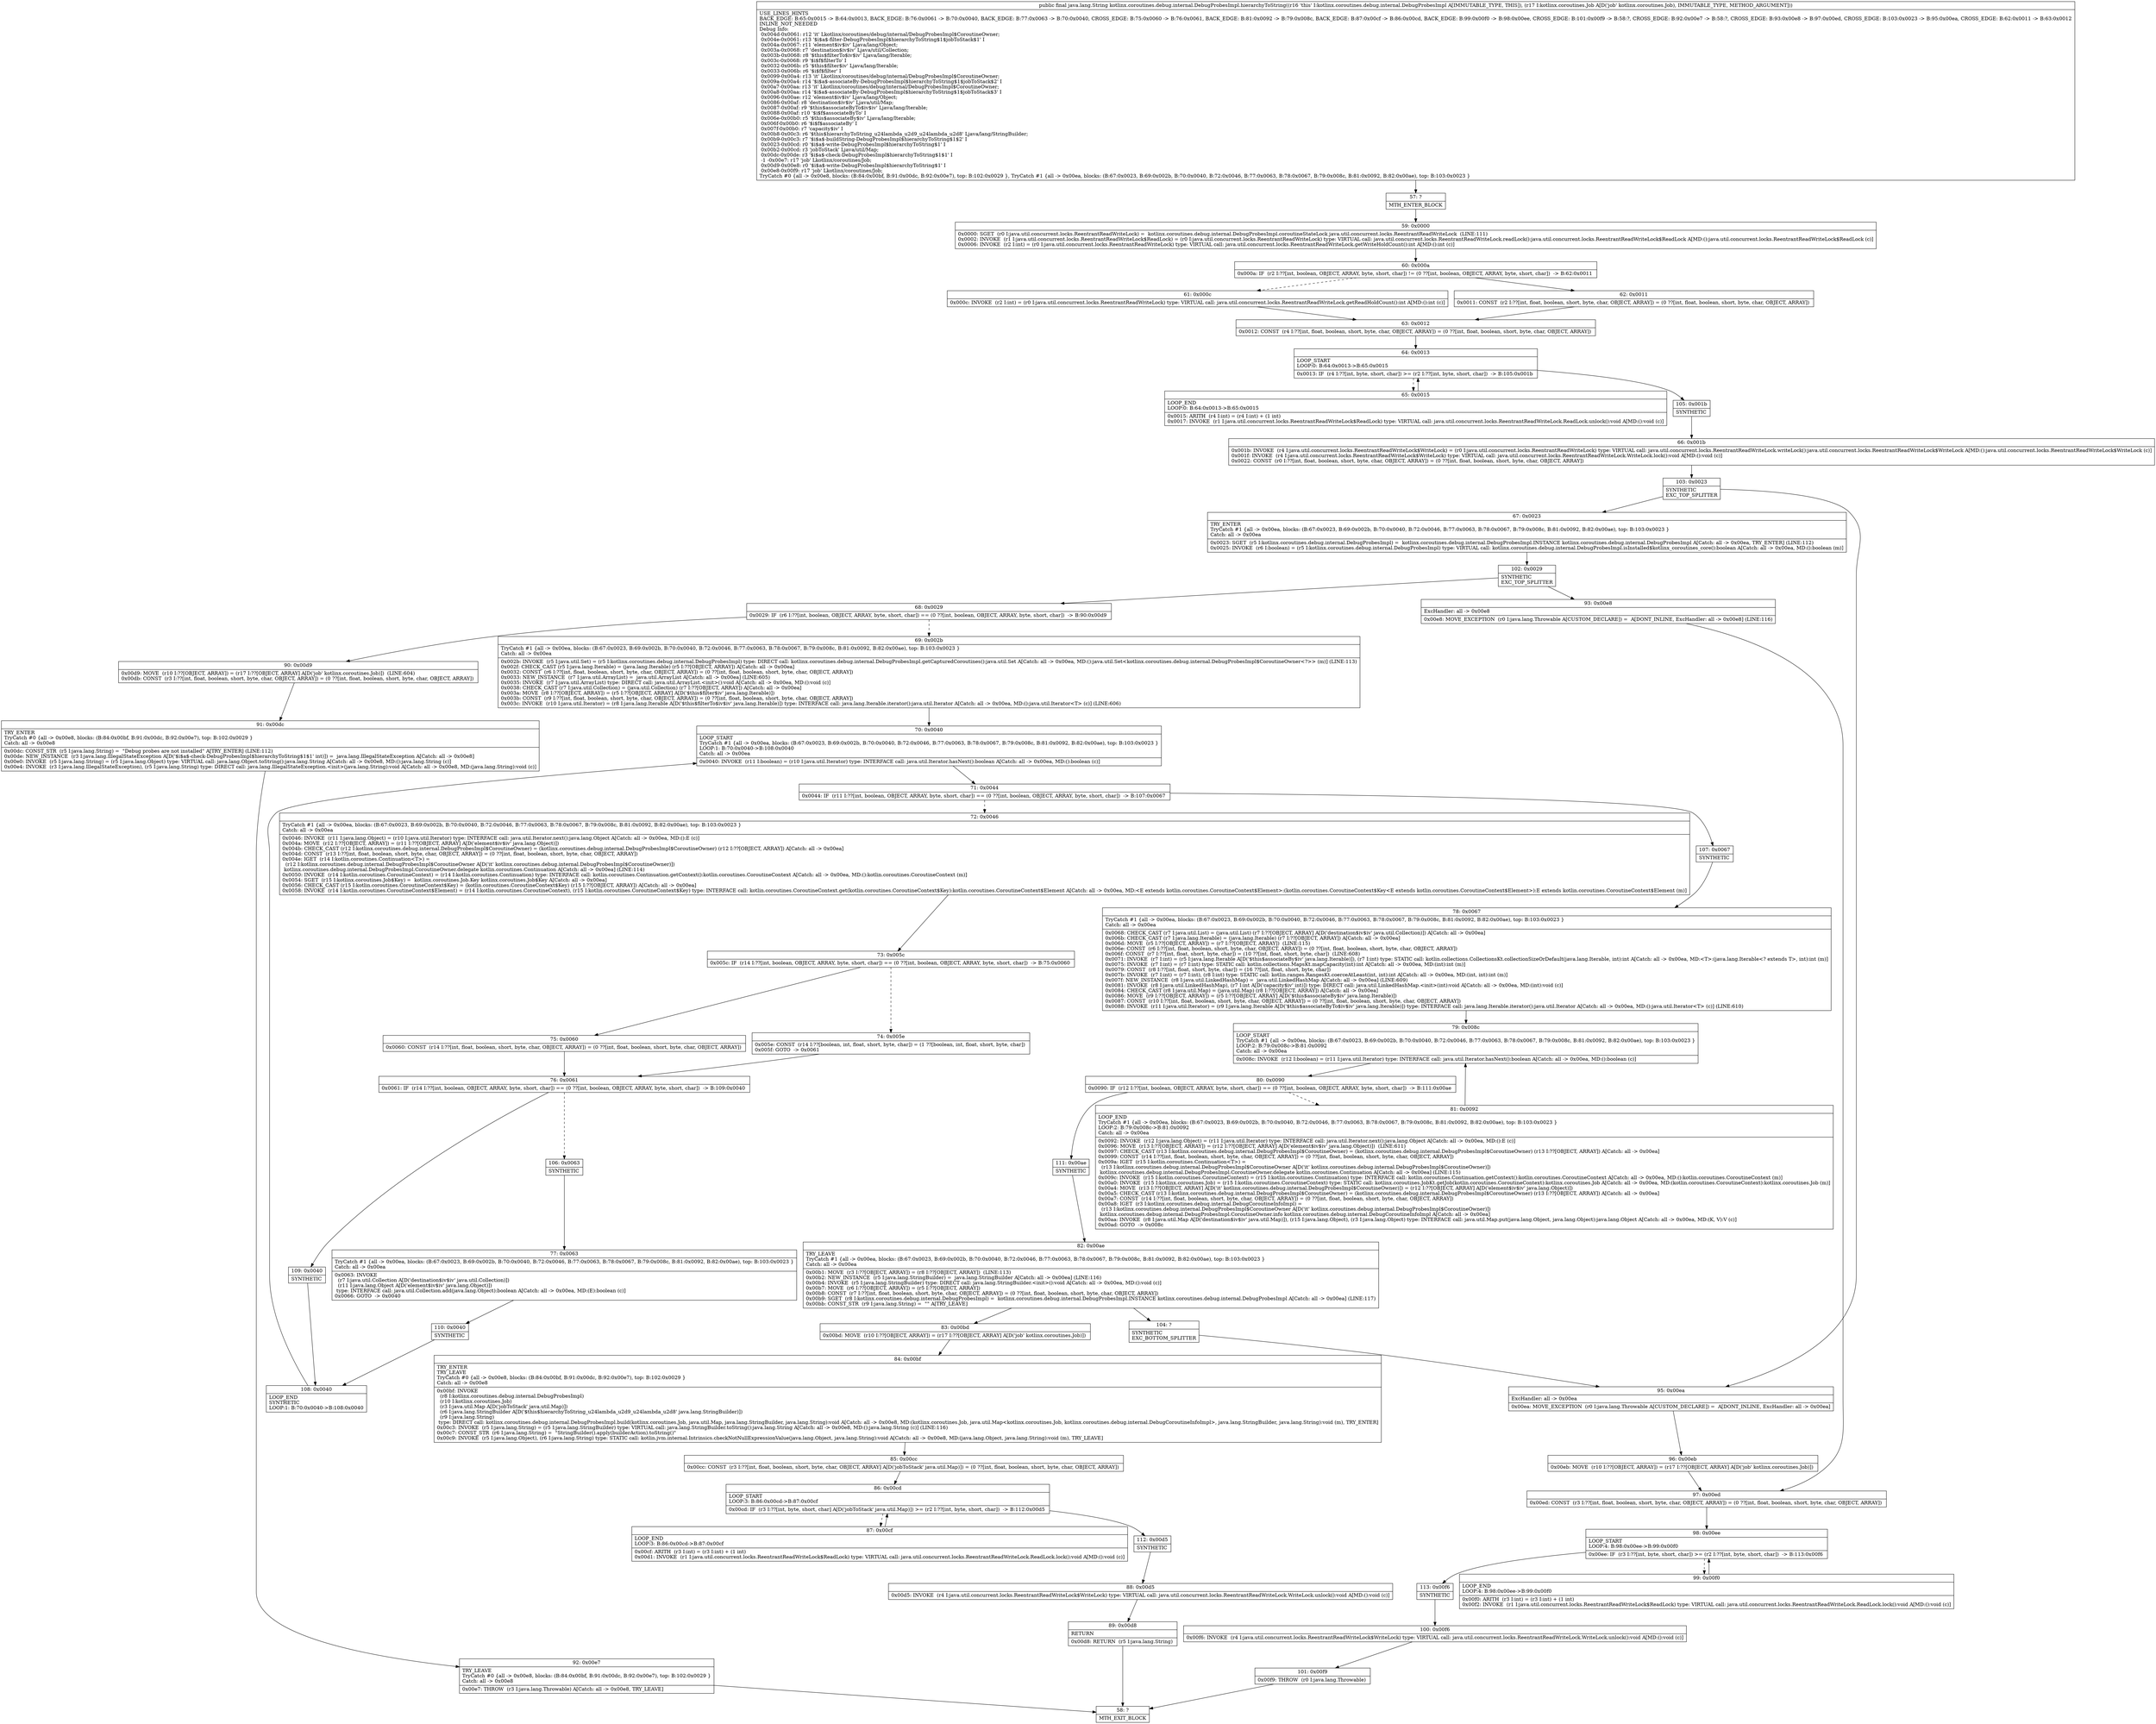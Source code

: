 digraph "CFG forkotlinx.coroutines.debug.internal.DebugProbesImpl.hierarchyToString(Lkotlinx\/coroutines\/Job;)Ljava\/lang\/String;" {
Node_57 [shape=record,label="{57\:\ ?|MTH_ENTER_BLOCK\l}"];
Node_59 [shape=record,label="{59\:\ 0x0000|0x0000: SGET  (r0 I:java.util.concurrent.locks.ReentrantReadWriteLock) =  kotlinx.coroutines.debug.internal.DebugProbesImpl.coroutineStateLock java.util.concurrent.locks.ReentrantReadWriteLock  (LINE:111)\l0x0002: INVOKE  (r1 I:java.util.concurrent.locks.ReentrantReadWriteLock$ReadLock) = (r0 I:java.util.concurrent.locks.ReentrantReadWriteLock) type: VIRTUAL call: java.util.concurrent.locks.ReentrantReadWriteLock.readLock():java.util.concurrent.locks.ReentrantReadWriteLock$ReadLock A[MD:():java.util.concurrent.locks.ReentrantReadWriteLock$ReadLock (c)]\l0x0006: INVOKE  (r2 I:int) = (r0 I:java.util.concurrent.locks.ReentrantReadWriteLock) type: VIRTUAL call: java.util.concurrent.locks.ReentrantReadWriteLock.getWriteHoldCount():int A[MD:():int (c)]\l}"];
Node_60 [shape=record,label="{60\:\ 0x000a|0x000a: IF  (r2 I:??[int, boolean, OBJECT, ARRAY, byte, short, char]) != (0 ??[int, boolean, OBJECT, ARRAY, byte, short, char])  \-\> B:62:0x0011 \l}"];
Node_61 [shape=record,label="{61\:\ 0x000c|0x000c: INVOKE  (r2 I:int) = (r0 I:java.util.concurrent.locks.ReentrantReadWriteLock) type: VIRTUAL call: java.util.concurrent.locks.ReentrantReadWriteLock.getReadHoldCount():int A[MD:():int (c)]\l}"];
Node_63 [shape=record,label="{63\:\ 0x0012|0x0012: CONST  (r4 I:??[int, float, boolean, short, byte, char, OBJECT, ARRAY]) = (0 ??[int, float, boolean, short, byte, char, OBJECT, ARRAY]) \l}"];
Node_64 [shape=record,label="{64\:\ 0x0013|LOOP_START\lLOOP:0: B:64:0x0013\-\>B:65:0x0015\l|0x0013: IF  (r4 I:??[int, byte, short, char]) \>= (r2 I:??[int, byte, short, char])  \-\> B:105:0x001b \l}"];
Node_65 [shape=record,label="{65\:\ 0x0015|LOOP_END\lLOOP:0: B:64:0x0013\-\>B:65:0x0015\l|0x0015: ARITH  (r4 I:int) = (r4 I:int) + (1 int) \l0x0017: INVOKE  (r1 I:java.util.concurrent.locks.ReentrantReadWriteLock$ReadLock) type: VIRTUAL call: java.util.concurrent.locks.ReentrantReadWriteLock.ReadLock.unlock():void A[MD:():void (c)]\l}"];
Node_105 [shape=record,label="{105\:\ 0x001b|SYNTHETIC\l}"];
Node_66 [shape=record,label="{66\:\ 0x001b|0x001b: INVOKE  (r4 I:java.util.concurrent.locks.ReentrantReadWriteLock$WriteLock) = (r0 I:java.util.concurrent.locks.ReentrantReadWriteLock) type: VIRTUAL call: java.util.concurrent.locks.ReentrantReadWriteLock.writeLock():java.util.concurrent.locks.ReentrantReadWriteLock$WriteLock A[MD:():java.util.concurrent.locks.ReentrantReadWriteLock$WriteLock (c)]\l0x001f: INVOKE  (r4 I:java.util.concurrent.locks.ReentrantReadWriteLock$WriteLock) type: VIRTUAL call: java.util.concurrent.locks.ReentrantReadWriteLock.WriteLock.lock():void A[MD:():void (c)]\l0x0022: CONST  (r0 I:??[int, float, boolean, short, byte, char, OBJECT, ARRAY]) = (0 ??[int, float, boolean, short, byte, char, OBJECT, ARRAY]) \l}"];
Node_103 [shape=record,label="{103\:\ 0x0023|SYNTHETIC\lEXC_TOP_SPLITTER\l}"];
Node_67 [shape=record,label="{67\:\ 0x0023|TRY_ENTER\lTryCatch #1 \{all \-\> 0x00ea, blocks: (B:67:0x0023, B:69:0x002b, B:70:0x0040, B:72:0x0046, B:77:0x0063, B:78:0x0067, B:79:0x008c, B:81:0x0092, B:82:0x00ae), top: B:103:0x0023 \}\lCatch: all \-\> 0x00ea\l|0x0023: SGET  (r5 I:kotlinx.coroutines.debug.internal.DebugProbesImpl) =  kotlinx.coroutines.debug.internal.DebugProbesImpl.INSTANCE kotlinx.coroutines.debug.internal.DebugProbesImpl A[Catch: all \-\> 0x00ea, TRY_ENTER] (LINE:112)\l0x0025: INVOKE  (r6 I:boolean) = (r5 I:kotlinx.coroutines.debug.internal.DebugProbesImpl) type: VIRTUAL call: kotlinx.coroutines.debug.internal.DebugProbesImpl.isInstalled$kotlinx_coroutines_core():boolean A[Catch: all \-\> 0x00ea, MD:():boolean (m)]\l}"];
Node_102 [shape=record,label="{102\:\ 0x0029|SYNTHETIC\lEXC_TOP_SPLITTER\l}"];
Node_68 [shape=record,label="{68\:\ 0x0029|0x0029: IF  (r6 I:??[int, boolean, OBJECT, ARRAY, byte, short, char]) == (0 ??[int, boolean, OBJECT, ARRAY, byte, short, char])  \-\> B:90:0x00d9 \l}"];
Node_69 [shape=record,label="{69\:\ 0x002b|TryCatch #1 \{all \-\> 0x00ea, blocks: (B:67:0x0023, B:69:0x002b, B:70:0x0040, B:72:0x0046, B:77:0x0063, B:78:0x0067, B:79:0x008c, B:81:0x0092, B:82:0x00ae), top: B:103:0x0023 \}\lCatch: all \-\> 0x00ea\l|0x002b: INVOKE  (r5 I:java.util.Set) = (r5 I:kotlinx.coroutines.debug.internal.DebugProbesImpl) type: DIRECT call: kotlinx.coroutines.debug.internal.DebugProbesImpl.getCapturedCoroutines():java.util.Set A[Catch: all \-\> 0x00ea, MD:():java.util.Set\<kotlinx.coroutines.debug.internal.DebugProbesImpl$CoroutineOwner\<?\>\> (m)] (LINE:113)\l0x002f: CHECK_CAST (r5 I:java.lang.Iterable) = (java.lang.Iterable) (r5 I:??[OBJECT, ARRAY]) A[Catch: all \-\> 0x00ea]\l0x0032: CONST  (r6 I:??[int, float, boolean, short, byte, char, OBJECT, ARRAY]) = (0 ??[int, float, boolean, short, byte, char, OBJECT, ARRAY]) \l0x0033: NEW_INSTANCE  (r7 I:java.util.ArrayList) =  java.util.ArrayList A[Catch: all \-\> 0x00ea] (LINE:605)\l0x0035: INVOKE  (r7 I:java.util.ArrayList) type: DIRECT call: java.util.ArrayList.\<init\>():void A[Catch: all \-\> 0x00ea, MD:():void (c)]\l0x0038: CHECK_CAST (r7 I:java.util.Collection) = (java.util.Collection) (r7 I:??[OBJECT, ARRAY]) A[Catch: all \-\> 0x00ea]\l0x003a: MOVE  (r8 I:??[OBJECT, ARRAY]) = (r5 I:??[OBJECT, ARRAY] A[D('$this$filter$iv' java.lang.Iterable)]) \l0x003b: CONST  (r9 I:??[int, float, boolean, short, byte, char, OBJECT, ARRAY]) = (0 ??[int, float, boolean, short, byte, char, OBJECT, ARRAY]) \l0x003c: INVOKE  (r10 I:java.util.Iterator) = (r8 I:java.lang.Iterable A[D('$this$filterTo$iv$iv' java.lang.Iterable)]) type: INTERFACE call: java.lang.Iterable.iterator():java.util.Iterator A[Catch: all \-\> 0x00ea, MD:():java.util.Iterator\<T\> (c)] (LINE:606)\l}"];
Node_70 [shape=record,label="{70\:\ 0x0040|LOOP_START\lTryCatch #1 \{all \-\> 0x00ea, blocks: (B:67:0x0023, B:69:0x002b, B:70:0x0040, B:72:0x0046, B:77:0x0063, B:78:0x0067, B:79:0x008c, B:81:0x0092, B:82:0x00ae), top: B:103:0x0023 \}\lLOOP:1: B:70:0x0040\-\>B:108:0x0040\lCatch: all \-\> 0x00ea\l|0x0040: INVOKE  (r11 I:boolean) = (r10 I:java.util.Iterator) type: INTERFACE call: java.util.Iterator.hasNext():boolean A[Catch: all \-\> 0x00ea, MD:():boolean (c)]\l}"];
Node_71 [shape=record,label="{71\:\ 0x0044|0x0044: IF  (r11 I:??[int, boolean, OBJECT, ARRAY, byte, short, char]) == (0 ??[int, boolean, OBJECT, ARRAY, byte, short, char])  \-\> B:107:0x0067 \l}"];
Node_72 [shape=record,label="{72\:\ 0x0046|TryCatch #1 \{all \-\> 0x00ea, blocks: (B:67:0x0023, B:69:0x002b, B:70:0x0040, B:72:0x0046, B:77:0x0063, B:78:0x0067, B:79:0x008c, B:81:0x0092, B:82:0x00ae), top: B:103:0x0023 \}\lCatch: all \-\> 0x00ea\l|0x0046: INVOKE  (r11 I:java.lang.Object) = (r10 I:java.util.Iterator) type: INTERFACE call: java.util.Iterator.next():java.lang.Object A[Catch: all \-\> 0x00ea, MD:():E (c)]\l0x004a: MOVE  (r12 I:??[OBJECT, ARRAY]) = (r11 I:??[OBJECT, ARRAY] A[D('element$iv$iv' java.lang.Object)]) \l0x004b: CHECK_CAST (r12 I:kotlinx.coroutines.debug.internal.DebugProbesImpl$CoroutineOwner) = (kotlinx.coroutines.debug.internal.DebugProbesImpl$CoroutineOwner) (r12 I:??[OBJECT, ARRAY]) A[Catch: all \-\> 0x00ea]\l0x004d: CONST  (r13 I:??[int, float, boolean, short, byte, char, OBJECT, ARRAY]) = (0 ??[int, float, boolean, short, byte, char, OBJECT, ARRAY]) \l0x004e: IGET  (r14 I:kotlin.coroutines.Continuation\<T\>) = \l  (r12 I:kotlinx.coroutines.debug.internal.DebugProbesImpl$CoroutineOwner A[D('it' kotlinx.coroutines.debug.internal.DebugProbesImpl$CoroutineOwner)])\l kotlinx.coroutines.debug.internal.DebugProbesImpl.CoroutineOwner.delegate kotlin.coroutines.Continuation A[Catch: all \-\> 0x00ea] (LINE:114)\l0x0050: INVOKE  (r14 I:kotlin.coroutines.CoroutineContext) = (r14 I:kotlin.coroutines.Continuation) type: INTERFACE call: kotlin.coroutines.Continuation.getContext():kotlin.coroutines.CoroutineContext A[Catch: all \-\> 0x00ea, MD:():kotlin.coroutines.CoroutineContext (m)]\l0x0054: SGET  (r15 I:kotlinx.coroutines.Job$Key) =  kotlinx.coroutines.Job.Key kotlinx.coroutines.Job$Key A[Catch: all \-\> 0x00ea]\l0x0056: CHECK_CAST (r15 I:kotlin.coroutines.CoroutineContext$Key) = (kotlin.coroutines.CoroutineContext$Key) (r15 I:??[OBJECT, ARRAY]) A[Catch: all \-\> 0x00ea]\l0x0058: INVOKE  (r14 I:kotlin.coroutines.CoroutineContext$Element) = (r14 I:kotlin.coroutines.CoroutineContext), (r15 I:kotlin.coroutines.CoroutineContext$Key) type: INTERFACE call: kotlin.coroutines.CoroutineContext.get(kotlin.coroutines.CoroutineContext$Key):kotlin.coroutines.CoroutineContext$Element A[Catch: all \-\> 0x00ea, MD:\<E extends kotlin.coroutines.CoroutineContext$Element\>:(kotlin.coroutines.CoroutineContext$Key\<E extends kotlin.coroutines.CoroutineContext$Element\>):E extends kotlin.coroutines.CoroutineContext$Element (m)]\l}"];
Node_73 [shape=record,label="{73\:\ 0x005c|0x005c: IF  (r14 I:??[int, boolean, OBJECT, ARRAY, byte, short, char]) == (0 ??[int, boolean, OBJECT, ARRAY, byte, short, char])  \-\> B:75:0x0060 \l}"];
Node_74 [shape=record,label="{74\:\ 0x005e|0x005e: CONST  (r14 I:??[boolean, int, float, short, byte, char]) = (1 ??[boolean, int, float, short, byte, char]) \l0x005f: GOTO  \-\> 0x0061 \l}"];
Node_76 [shape=record,label="{76\:\ 0x0061|0x0061: IF  (r14 I:??[int, boolean, OBJECT, ARRAY, byte, short, char]) == (0 ??[int, boolean, OBJECT, ARRAY, byte, short, char])  \-\> B:109:0x0040 \l}"];
Node_106 [shape=record,label="{106\:\ 0x0063|SYNTHETIC\l}"];
Node_77 [shape=record,label="{77\:\ 0x0063|TryCatch #1 \{all \-\> 0x00ea, blocks: (B:67:0x0023, B:69:0x002b, B:70:0x0040, B:72:0x0046, B:77:0x0063, B:78:0x0067, B:79:0x008c, B:81:0x0092, B:82:0x00ae), top: B:103:0x0023 \}\lCatch: all \-\> 0x00ea\l|0x0063: INVOKE  \l  (r7 I:java.util.Collection A[D('destination$iv$iv' java.util.Collection)])\l  (r11 I:java.lang.Object A[D('element$iv$iv' java.lang.Object)])\l type: INTERFACE call: java.util.Collection.add(java.lang.Object):boolean A[Catch: all \-\> 0x00ea, MD:(E):boolean (c)]\l0x0066: GOTO  \-\> 0x0040 \l}"];
Node_110 [shape=record,label="{110\:\ 0x0040|SYNTHETIC\l}"];
Node_108 [shape=record,label="{108\:\ 0x0040|LOOP_END\lSYNTHETIC\lLOOP:1: B:70:0x0040\-\>B:108:0x0040\l}"];
Node_109 [shape=record,label="{109\:\ 0x0040|SYNTHETIC\l}"];
Node_75 [shape=record,label="{75\:\ 0x0060|0x0060: CONST  (r14 I:??[int, float, boolean, short, byte, char, OBJECT, ARRAY]) = (0 ??[int, float, boolean, short, byte, char, OBJECT, ARRAY]) \l}"];
Node_107 [shape=record,label="{107\:\ 0x0067|SYNTHETIC\l}"];
Node_78 [shape=record,label="{78\:\ 0x0067|TryCatch #1 \{all \-\> 0x00ea, blocks: (B:67:0x0023, B:69:0x002b, B:70:0x0040, B:72:0x0046, B:77:0x0063, B:78:0x0067, B:79:0x008c, B:81:0x0092, B:82:0x00ae), top: B:103:0x0023 \}\lCatch: all \-\> 0x00ea\l|0x0068: CHECK_CAST (r7 I:java.util.List) = (java.util.List) (r7 I:??[OBJECT, ARRAY] A[D('destination$iv$iv' java.util.Collection)]) A[Catch: all \-\> 0x00ea]\l0x006b: CHECK_CAST (r7 I:java.lang.Iterable) = (java.lang.Iterable) (r7 I:??[OBJECT, ARRAY]) A[Catch: all \-\> 0x00ea]\l0x006d: MOVE  (r5 I:??[OBJECT, ARRAY]) = (r7 I:??[OBJECT, ARRAY])  (LINE:115)\l0x006e: CONST  (r6 I:??[int, float, boolean, short, byte, char, OBJECT, ARRAY]) = (0 ??[int, float, boolean, short, byte, char, OBJECT, ARRAY]) \l0x006f: CONST  (r7 I:??[int, float, short, byte, char]) = (10 ??[int, float, short, byte, char])  (LINE:608)\l0x0071: INVOKE  (r7 I:int) = (r5 I:java.lang.Iterable A[D('$this$associateBy$iv' java.lang.Iterable)]), (r7 I:int) type: STATIC call: kotlin.collections.CollectionsKt.collectionSizeOrDefault(java.lang.Iterable, int):int A[Catch: all \-\> 0x00ea, MD:\<T\>:(java.lang.Iterable\<? extends T\>, int):int (m)]\l0x0075: INVOKE  (r7 I:int) = (r7 I:int) type: STATIC call: kotlin.collections.MapsKt.mapCapacity(int):int A[Catch: all \-\> 0x00ea, MD:(int):int (m)]\l0x0079: CONST  (r8 I:??[int, float, short, byte, char]) = (16 ??[int, float, short, byte, char]) \l0x007b: INVOKE  (r7 I:int) = (r7 I:int), (r8 I:int) type: STATIC call: kotlin.ranges.RangesKt.coerceAtLeast(int, int):int A[Catch: all \-\> 0x00ea, MD:(int, int):int (m)]\l0x007f: NEW_INSTANCE  (r8 I:java.util.LinkedHashMap) =  java.util.LinkedHashMap A[Catch: all \-\> 0x00ea] (LINE:609)\l0x0081: INVOKE  (r8 I:java.util.LinkedHashMap), (r7 I:int A[D('capacity$iv' int)]) type: DIRECT call: java.util.LinkedHashMap.\<init\>(int):void A[Catch: all \-\> 0x00ea, MD:(int):void (c)]\l0x0084: CHECK_CAST (r8 I:java.util.Map) = (java.util.Map) (r8 I:??[OBJECT, ARRAY]) A[Catch: all \-\> 0x00ea]\l0x0086: MOVE  (r9 I:??[OBJECT, ARRAY]) = (r5 I:??[OBJECT, ARRAY] A[D('$this$associateBy$iv' java.lang.Iterable)]) \l0x0087: CONST  (r10 I:??[int, float, boolean, short, byte, char, OBJECT, ARRAY]) = (0 ??[int, float, boolean, short, byte, char, OBJECT, ARRAY]) \l0x0088: INVOKE  (r11 I:java.util.Iterator) = (r9 I:java.lang.Iterable A[D('$this$associateByTo$iv$iv' java.lang.Iterable)]) type: INTERFACE call: java.lang.Iterable.iterator():java.util.Iterator A[Catch: all \-\> 0x00ea, MD:():java.util.Iterator\<T\> (c)] (LINE:610)\l}"];
Node_79 [shape=record,label="{79\:\ 0x008c|LOOP_START\lTryCatch #1 \{all \-\> 0x00ea, blocks: (B:67:0x0023, B:69:0x002b, B:70:0x0040, B:72:0x0046, B:77:0x0063, B:78:0x0067, B:79:0x008c, B:81:0x0092, B:82:0x00ae), top: B:103:0x0023 \}\lLOOP:2: B:79:0x008c\-\>B:81:0x0092\lCatch: all \-\> 0x00ea\l|0x008c: INVOKE  (r12 I:boolean) = (r11 I:java.util.Iterator) type: INTERFACE call: java.util.Iterator.hasNext():boolean A[Catch: all \-\> 0x00ea, MD:():boolean (c)]\l}"];
Node_80 [shape=record,label="{80\:\ 0x0090|0x0090: IF  (r12 I:??[int, boolean, OBJECT, ARRAY, byte, short, char]) == (0 ??[int, boolean, OBJECT, ARRAY, byte, short, char])  \-\> B:111:0x00ae \l}"];
Node_81 [shape=record,label="{81\:\ 0x0092|LOOP_END\lTryCatch #1 \{all \-\> 0x00ea, blocks: (B:67:0x0023, B:69:0x002b, B:70:0x0040, B:72:0x0046, B:77:0x0063, B:78:0x0067, B:79:0x008c, B:81:0x0092, B:82:0x00ae), top: B:103:0x0023 \}\lLOOP:2: B:79:0x008c\-\>B:81:0x0092\lCatch: all \-\> 0x00ea\l|0x0092: INVOKE  (r12 I:java.lang.Object) = (r11 I:java.util.Iterator) type: INTERFACE call: java.util.Iterator.next():java.lang.Object A[Catch: all \-\> 0x00ea, MD:():E (c)]\l0x0096: MOVE  (r13 I:??[OBJECT, ARRAY]) = (r12 I:??[OBJECT, ARRAY] A[D('element$iv$iv' java.lang.Object)])  (LINE:611)\l0x0097: CHECK_CAST (r13 I:kotlinx.coroutines.debug.internal.DebugProbesImpl$CoroutineOwner) = (kotlinx.coroutines.debug.internal.DebugProbesImpl$CoroutineOwner) (r13 I:??[OBJECT, ARRAY]) A[Catch: all \-\> 0x00ea]\l0x0099: CONST  (r14 I:??[int, float, boolean, short, byte, char, OBJECT, ARRAY]) = (0 ??[int, float, boolean, short, byte, char, OBJECT, ARRAY]) \l0x009a: IGET  (r15 I:kotlin.coroutines.Continuation\<T\>) = \l  (r13 I:kotlinx.coroutines.debug.internal.DebugProbesImpl$CoroutineOwner A[D('it' kotlinx.coroutines.debug.internal.DebugProbesImpl$CoroutineOwner)])\l kotlinx.coroutines.debug.internal.DebugProbesImpl.CoroutineOwner.delegate kotlin.coroutines.Continuation A[Catch: all \-\> 0x00ea] (LINE:115)\l0x009c: INVOKE  (r15 I:kotlin.coroutines.CoroutineContext) = (r15 I:kotlin.coroutines.Continuation) type: INTERFACE call: kotlin.coroutines.Continuation.getContext():kotlin.coroutines.CoroutineContext A[Catch: all \-\> 0x00ea, MD:():kotlin.coroutines.CoroutineContext (m)]\l0x00a0: INVOKE  (r15 I:kotlinx.coroutines.Job) = (r15 I:kotlin.coroutines.CoroutineContext) type: STATIC call: kotlinx.coroutines.JobKt.getJob(kotlin.coroutines.CoroutineContext):kotlinx.coroutines.Job A[Catch: all \-\> 0x00ea, MD:(kotlin.coroutines.CoroutineContext):kotlinx.coroutines.Job (m)]\l0x00a4: MOVE  (r13 I:??[OBJECT, ARRAY] A[D('it' kotlinx.coroutines.debug.internal.DebugProbesImpl$CoroutineOwner)]) = (r12 I:??[OBJECT, ARRAY] A[D('element$iv$iv' java.lang.Object)]) \l0x00a5: CHECK_CAST (r13 I:kotlinx.coroutines.debug.internal.DebugProbesImpl$CoroutineOwner) = (kotlinx.coroutines.debug.internal.DebugProbesImpl$CoroutineOwner) (r13 I:??[OBJECT, ARRAY]) A[Catch: all \-\> 0x00ea]\l0x00a7: CONST  (r14 I:??[int, float, boolean, short, byte, char, OBJECT, ARRAY]) = (0 ??[int, float, boolean, short, byte, char, OBJECT, ARRAY]) \l0x00a8: IGET  (r3 I:kotlinx.coroutines.debug.internal.DebugCoroutineInfoImpl) = \l  (r13 I:kotlinx.coroutines.debug.internal.DebugProbesImpl$CoroutineOwner A[D('it' kotlinx.coroutines.debug.internal.DebugProbesImpl$CoroutineOwner)])\l kotlinx.coroutines.debug.internal.DebugProbesImpl.CoroutineOwner.info kotlinx.coroutines.debug.internal.DebugCoroutineInfoImpl A[Catch: all \-\> 0x00ea]\l0x00aa: INVOKE  (r8 I:java.util.Map A[D('destination$iv$iv' java.util.Map)]), (r15 I:java.lang.Object), (r3 I:java.lang.Object) type: INTERFACE call: java.util.Map.put(java.lang.Object, java.lang.Object):java.lang.Object A[Catch: all \-\> 0x00ea, MD:(K, V):V (c)]\l0x00ad: GOTO  \-\> 0x008c \l}"];
Node_111 [shape=record,label="{111\:\ 0x00ae|SYNTHETIC\l}"];
Node_82 [shape=record,label="{82\:\ 0x00ae|TRY_LEAVE\lTryCatch #1 \{all \-\> 0x00ea, blocks: (B:67:0x0023, B:69:0x002b, B:70:0x0040, B:72:0x0046, B:77:0x0063, B:78:0x0067, B:79:0x008c, B:81:0x0092, B:82:0x00ae), top: B:103:0x0023 \}\lCatch: all \-\> 0x00ea\l|0x00b1: MOVE  (r3 I:??[OBJECT, ARRAY]) = (r8 I:??[OBJECT, ARRAY])  (LINE:113)\l0x00b2: NEW_INSTANCE  (r5 I:java.lang.StringBuilder) =  java.lang.StringBuilder A[Catch: all \-\> 0x00ea] (LINE:116)\l0x00b4: INVOKE  (r5 I:java.lang.StringBuilder) type: DIRECT call: java.lang.StringBuilder.\<init\>():void A[Catch: all \-\> 0x00ea, MD:():void (c)]\l0x00b7: MOVE  (r6 I:??[OBJECT, ARRAY]) = (r5 I:??[OBJECT, ARRAY]) \l0x00b8: CONST  (r7 I:??[int, float, boolean, short, byte, char, OBJECT, ARRAY]) = (0 ??[int, float, boolean, short, byte, char, OBJECT, ARRAY]) \l0x00b9: SGET  (r8 I:kotlinx.coroutines.debug.internal.DebugProbesImpl) =  kotlinx.coroutines.debug.internal.DebugProbesImpl.INSTANCE kotlinx.coroutines.debug.internal.DebugProbesImpl A[Catch: all \-\> 0x00ea] (LINE:117)\l0x00bb: CONST_STR  (r9 I:java.lang.String) =  \"\" A[TRY_LEAVE]\l}"];
Node_83 [shape=record,label="{83\:\ 0x00bd|0x00bd: MOVE  (r10 I:??[OBJECT, ARRAY]) = (r17 I:??[OBJECT, ARRAY] A[D('job' kotlinx.coroutines.Job)]) \l}"];
Node_84 [shape=record,label="{84\:\ 0x00bf|TRY_ENTER\lTRY_LEAVE\lTryCatch #0 \{all \-\> 0x00e8, blocks: (B:84:0x00bf, B:91:0x00dc, B:92:0x00e7), top: B:102:0x0029 \}\lCatch: all \-\> 0x00e8\l|0x00bf: INVOKE  \l  (r8 I:kotlinx.coroutines.debug.internal.DebugProbesImpl)\l  (r10 I:kotlinx.coroutines.Job)\l  (r3 I:java.util.Map A[D('jobToStack' java.util.Map)])\l  (r6 I:java.lang.StringBuilder A[D('$this$hierarchyToString_u24lambda_u2d9_u24lambda_u2d8' java.lang.StringBuilder)])\l  (r9 I:java.lang.String)\l type: DIRECT call: kotlinx.coroutines.debug.internal.DebugProbesImpl.build(kotlinx.coroutines.Job, java.util.Map, java.lang.StringBuilder, java.lang.String):void A[Catch: all \-\> 0x00e8, MD:(kotlinx.coroutines.Job, java.util.Map\<kotlinx.coroutines.Job, kotlinx.coroutines.debug.internal.DebugCoroutineInfoImpl\>, java.lang.StringBuilder, java.lang.String):void (m), TRY_ENTER]\l0x00c3: INVOKE  (r5 I:java.lang.String) = (r5 I:java.lang.StringBuilder) type: VIRTUAL call: java.lang.StringBuilder.toString():java.lang.String A[Catch: all \-\> 0x00e8, MD:():java.lang.String (c)] (LINE:116)\l0x00c7: CONST_STR  (r6 I:java.lang.String) =  \"StringBuilder().apply(builderAction).toString()\" \l0x00c9: INVOKE  (r5 I:java.lang.Object), (r6 I:java.lang.String) type: STATIC call: kotlin.jvm.internal.Intrinsics.checkNotNullExpressionValue(java.lang.Object, java.lang.String):void A[Catch: all \-\> 0x00e8, MD:(java.lang.Object, java.lang.String):void (m), TRY_LEAVE]\l}"];
Node_85 [shape=record,label="{85\:\ 0x00cc|0x00cc: CONST  (r3 I:??[int, float, boolean, short, byte, char, OBJECT, ARRAY] A[D('jobToStack' java.util.Map)]) = (0 ??[int, float, boolean, short, byte, char, OBJECT, ARRAY]) \l}"];
Node_86 [shape=record,label="{86\:\ 0x00cd|LOOP_START\lLOOP:3: B:86:0x00cd\-\>B:87:0x00cf\l|0x00cd: IF  (r3 I:??[int, byte, short, char] A[D('jobToStack' java.util.Map)]) \>= (r2 I:??[int, byte, short, char])  \-\> B:112:0x00d5 \l}"];
Node_87 [shape=record,label="{87\:\ 0x00cf|LOOP_END\lLOOP:3: B:86:0x00cd\-\>B:87:0x00cf\l|0x00cf: ARITH  (r3 I:int) = (r3 I:int) + (1 int) \l0x00d1: INVOKE  (r1 I:java.util.concurrent.locks.ReentrantReadWriteLock$ReadLock) type: VIRTUAL call: java.util.concurrent.locks.ReentrantReadWriteLock.ReadLock.lock():void A[MD:():void (c)]\l}"];
Node_112 [shape=record,label="{112\:\ 0x00d5|SYNTHETIC\l}"];
Node_88 [shape=record,label="{88\:\ 0x00d5|0x00d5: INVOKE  (r4 I:java.util.concurrent.locks.ReentrantReadWriteLock$WriteLock) type: VIRTUAL call: java.util.concurrent.locks.ReentrantReadWriteLock.WriteLock.unlock():void A[MD:():void (c)]\l}"];
Node_89 [shape=record,label="{89\:\ 0x00d8|RETURN\l|0x00d8: RETURN  (r5 I:java.lang.String) \l}"];
Node_58 [shape=record,label="{58\:\ ?|MTH_EXIT_BLOCK\l}"];
Node_104 [shape=record,label="{104\:\ ?|SYNTHETIC\lEXC_BOTTOM_SPLITTER\l}"];
Node_90 [shape=record,label="{90\:\ 0x00d9|0x00d9: MOVE  (r10 I:??[OBJECT, ARRAY]) = (r17 I:??[OBJECT, ARRAY] A[D('job' kotlinx.coroutines.Job)])  (LINE:604)\l0x00db: CONST  (r3 I:??[int, float, boolean, short, byte, char, OBJECT, ARRAY]) = (0 ??[int, float, boolean, short, byte, char, OBJECT, ARRAY]) \l}"];
Node_91 [shape=record,label="{91\:\ 0x00dc|TRY_ENTER\lTryCatch #0 \{all \-\> 0x00e8, blocks: (B:84:0x00bf, B:91:0x00dc, B:92:0x00e7), top: B:102:0x0029 \}\lCatch: all \-\> 0x00e8\l|0x00dc: CONST_STR  (r5 I:java.lang.String) =  \"Debug probes are not installed\" A[TRY_ENTER] (LINE:112)\l0x00de: NEW_INSTANCE  (r3 I:java.lang.IllegalStateException A[D('$i$a$\-check\-DebugProbesImpl$hierarchyToString$1$1' int)]) =  java.lang.IllegalStateException A[Catch: all \-\> 0x00e8]\l0x00e0: INVOKE  (r5 I:java.lang.String) = (r5 I:java.lang.Object) type: VIRTUAL call: java.lang.Object.toString():java.lang.String A[Catch: all \-\> 0x00e8, MD:():java.lang.String (c)]\l0x00e4: INVOKE  (r3 I:java.lang.IllegalStateException), (r5 I:java.lang.String) type: DIRECT call: java.lang.IllegalStateException.\<init\>(java.lang.String):void A[Catch: all \-\> 0x00e8, MD:(java.lang.String):void (c)]\l}"];
Node_92 [shape=record,label="{92\:\ 0x00e7|TRY_LEAVE\lTryCatch #0 \{all \-\> 0x00e8, blocks: (B:84:0x00bf, B:91:0x00dc, B:92:0x00e7), top: B:102:0x0029 \}\lCatch: all \-\> 0x00e8\l|0x00e7: THROW  (r3 I:java.lang.Throwable) A[Catch: all \-\> 0x00e8, TRY_LEAVE]\l}"];
Node_93 [shape=record,label="{93\:\ 0x00e8|ExcHandler: all \-\> 0x00e8\l|0x00e8: MOVE_EXCEPTION  (r0 I:java.lang.Throwable A[CUSTOM_DECLARE]) =  A[DONT_INLINE, ExcHandler: all \-\> 0x00e8] (LINE:116)\l}"];
Node_97 [shape=record,label="{97\:\ 0x00ed|0x00ed: CONST  (r3 I:??[int, float, boolean, short, byte, char, OBJECT, ARRAY]) = (0 ??[int, float, boolean, short, byte, char, OBJECT, ARRAY]) \l}"];
Node_98 [shape=record,label="{98\:\ 0x00ee|LOOP_START\lLOOP:4: B:98:0x00ee\-\>B:99:0x00f0\l|0x00ee: IF  (r3 I:??[int, byte, short, char]) \>= (r2 I:??[int, byte, short, char])  \-\> B:113:0x00f6 \l}"];
Node_99 [shape=record,label="{99\:\ 0x00f0|LOOP_END\lLOOP:4: B:98:0x00ee\-\>B:99:0x00f0\l|0x00f0: ARITH  (r3 I:int) = (r3 I:int) + (1 int) \l0x00f2: INVOKE  (r1 I:java.util.concurrent.locks.ReentrantReadWriteLock$ReadLock) type: VIRTUAL call: java.util.concurrent.locks.ReentrantReadWriteLock.ReadLock.lock():void A[MD:():void (c)]\l}"];
Node_113 [shape=record,label="{113\:\ 0x00f6|SYNTHETIC\l}"];
Node_100 [shape=record,label="{100\:\ 0x00f6|0x00f6: INVOKE  (r4 I:java.util.concurrent.locks.ReentrantReadWriteLock$WriteLock) type: VIRTUAL call: java.util.concurrent.locks.ReentrantReadWriteLock.WriteLock.unlock():void A[MD:():void (c)]\l}"];
Node_101 [shape=record,label="{101\:\ 0x00f9|0x00f9: THROW  (r0 I:java.lang.Throwable) \l}"];
Node_95 [shape=record,label="{95\:\ 0x00ea|ExcHandler: all \-\> 0x00ea\l|0x00ea: MOVE_EXCEPTION  (r0 I:java.lang.Throwable A[CUSTOM_DECLARE]) =  A[DONT_INLINE, ExcHandler: all \-\> 0x00ea]\l}"];
Node_96 [shape=record,label="{96\:\ 0x00eb|0x00eb: MOVE  (r10 I:??[OBJECT, ARRAY]) = (r17 I:??[OBJECT, ARRAY] A[D('job' kotlinx.coroutines.Job)]) \l}"];
Node_62 [shape=record,label="{62\:\ 0x0011|0x0011: CONST  (r2 I:??[int, float, boolean, short, byte, char, OBJECT, ARRAY]) = (0 ??[int, float, boolean, short, byte, char, OBJECT, ARRAY]) \l}"];
MethodNode[shape=record,label="{public final java.lang.String kotlinx.coroutines.debug.internal.DebugProbesImpl.hierarchyToString((r16 'this' I:kotlinx.coroutines.debug.internal.DebugProbesImpl A[IMMUTABLE_TYPE, THIS]), (r17 I:kotlinx.coroutines.Job A[D('job' kotlinx.coroutines.Job), IMMUTABLE_TYPE, METHOD_ARGUMENT]))  | USE_LINES_HINTS\lBACK_EDGE: B:65:0x0015 \-\> B:64:0x0013, BACK_EDGE: B:76:0x0061 \-\> B:70:0x0040, BACK_EDGE: B:77:0x0063 \-\> B:70:0x0040, CROSS_EDGE: B:75:0x0060 \-\> B:76:0x0061, BACK_EDGE: B:81:0x0092 \-\> B:79:0x008c, BACK_EDGE: B:87:0x00cf \-\> B:86:0x00cd, BACK_EDGE: B:99:0x00f0 \-\> B:98:0x00ee, CROSS_EDGE: B:101:0x00f9 \-\> B:58:?, CROSS_EDGE: B:92:0x00e7 \-\> B:58:?, CROSS_EDGE: B:93:0x00e8 \-\> B:97:0x00ed, CROSS_EDGE: B:103:0x0023 \-\> B:95:0x00ea, CROSS_EDGE: B:62:0x0011 \-\> B:63:0x0012\lINLINE_NOT_NEEDED\lDebug Info:\l  0x004d\-0x0061: r12 'it' Lkotlinx\/coroutines\/debug\/internal\/DebugProbesImpl$CoroutineOwner;\l  0x004e\-0x0061: r13 '$i$a$\-filter\-DebugProbesImpl$hierarchyToString$1$jobToStack$1' I\l  0x004a\-0x0067: r11 'element$iv$iv' Ljava\/lang\/Object;\l  0x003a\-0x0068: r7 'destination$iv$iv' Ljava\/util\/Collection;\l  0x003b\-0x0068: r8 '$this$filterTo$iv$iv' Ljava\/lang\/Iterable;\l  0x003c\-0x0068: r9 '$i$f$filterTo' I\l  0x0032\-0x006b: r5 '$this$filter$iv' Ljava\/lang\/Iterable;\l  0x0033\-0x006b: r6 '$i$f$filter' I\l  0x0099\-0x00a4: r13 'it' Lkotlinx\/coroutines\/debug\/internal\/DebugProbesImpl$CoroutineOwner;\l  0x009a\-0x00a4: r14 '$i$a$\-associateBy\-DebugProbesImpl$hierarchyToString$1$jobToStack$2' I\l  0x00a7\-0x00aa: r13 'it' Lkotlinx\/coroutines\/debug\/internal\/DebugProbesImpl$CoroutineOwner;\l  0x00a8\-0x00aa: r14 '$i$a$\-associateBy\-DebugProbesImpl$hierarchyToString$1$jobToStack$3' I\l  0x0096\-0x00ae: r12 'element$iv$iv' Ljava\/lang\/Object;\l  0x0086\-0x00af: r8 'destination$iv$iv' Ljava\/util\/Map;\l  0x0087\-0x00af: r9 '$this$associateByTo$iv$iv' Ljava\/lang\/Iterable;\l  0x0088\-0x00af: r10 '$i$f$associateByTo' I\l  0x006e\-0x00b0: r5 '$this$associateBy$iv' Ljava\/lang\/Iterable;\l  0x006f\-0x00b0: r6 '$i$f$associateBy' I\l  0x007f\-0x00b0: r7 'capacity$iv' I\l  0x00b8\-0x00c3: r6 '$this$hierarchyToString_u24lambda_u2d9_u24lambda_u2d8' Ljava\/lang\/StringBuilder;\l  0x00b9\-0x00c3: r7 '$i$a$\-buildString\-DebugProbesImpl$hierarchyToString$1$2' I\l  0x0023\-0x00cd: r0 '$i$a$\-write\-DebugProbesImpl$hierarchyToString$1' I\l  0x00b2\-0x00cd: r3 'jobToStack' Ljava\/util\/Map;\l  0x00dc\-0x00de: r3 '$i$a$\-check\-DebugProbesImpl$hierarchyToString$1$1' I\l  \-1 \-0x00e7: r17 'job' Lkotlinx\/coroutines\/Job;\l  0x00d9\-0x00e8: r0 '$i$a$\-write\-DebugProbesImpl$hierarchyToString$1' I\l  0x00e8\-0x00f9: r17 'job' Lkotlinx\/coroutines\/Job;\lTryCatch #0 \{all \-\> 0x00e8, blocks: (B:84:0x00bf, B:91:0x00dc, B:92:0x00e7), top: B:102:0x0029 \}, TryCatch #1 \{all \-\> 0x00ea, blocks: (B:67:0x0023, B:69:0x002b, B:70:0x0040, B:72:0x0046, B:77:0x0063, B:78:0x0067, B:79:0x008c, B:81:0x0092, B:82:0x00ae), top: B:103:0x0023 \}\l}"];
MethodNode -> Node_57;Node_57 -> Node_59;
Node_59 -> Node_60;
Node_60 -> Node_61[style=dashed];
Node_60 -> Node_62;
Node_61 -> Node_63;
Node_63 -> Node_64;
Node_64 -> Node_65[style=dashed];
Node_64 -> Node_105;
Node_65 -> Node_64;
Node_105 -> Node_66;
Node_66 -> Node_103;
Node_103 -> Node_67;
Node_103 -> Node_95;
Node_67 -> Node_102;
Node_102 -> Node_68;
Node_102 -> Node_93;
Node_68 -> Node_69[style=dashed];
Node_68 -> Node_90;
Node_69 -> Node_70;
Node_70 -> Node_71;
Node_71 -> Node_72[style=dashed];
Node_71 -> Node_107;
Node_72 -> Node_73;
Node_73 -> Node_74[style=dashed];
Node_73 -> Node_75;
Node_74 -> Node_76;
Node_76 -> Node_106[style=dashed];
Node_76 -> Node_109;
Node_106 -> Node_77;
Node_77 -> Node_110;
Node_110 -> Node_108;
Node_108 -> Node_70;
Node_109 -> Node_108;
Node_75 -> Node_76;
Node_107 -> Node_78;
Node_78 -> Node_79;
Node_79 -> Node_80;
Node_80 -> Node_81[style=dashed];
Node_80 -> Node_111;
Node_81 -> Node_79;
Node_111 -> Node_82;
Node_82 -> Node_83;
Node_82 -> Node_104;
Node_83 -> Node_84;
Node_84 -> Node_85;
Node_85 -> Node_86;
Node_86 -> Node_87[style=dashed];
Node_86 -> Node_112;
Node_87 -> Node_86;
Node_112 -> Node_88;
Node_88 -> Node_89;
Node_89 -> Node_58;
Node_104 -> Node_95;
Node_90 -> Node_91;
Node_91 -> Node_92;
Node_92 -> Node_58;
Node_93 -> Node_97;
Node_97 -> Node_98;
Node_98 -> Node_99[style=dashed];
Node_98 -> Node_113;
Node_99 -> Node_98;
Node_113 -> Node_100;
Node_100 -> Node_101;
Node_101 -> Node_58;
Node_95 -> Node_96;
Node_96 -> Node_97;
Node_62 -> Node_63;
}

